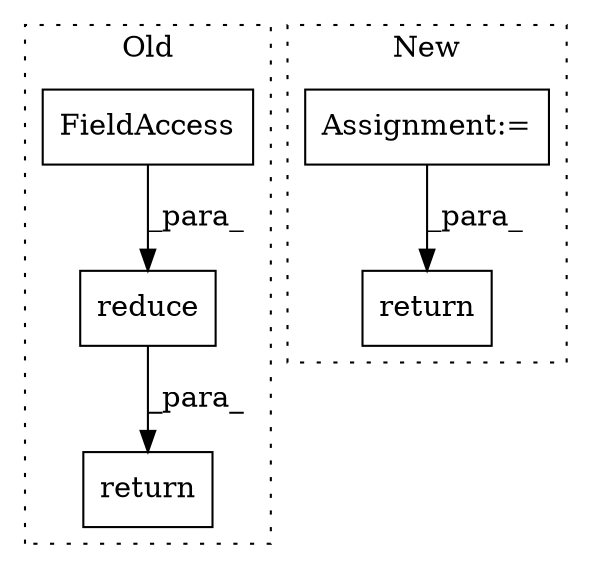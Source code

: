 digraph G {
subgraph cluster0 {
1 [label="reduce" a="32" s="4309,4446" l="7,-5" shape="box"];
3 [label="return" a="41" s="4302" l="7" shape="box"];
5 [label="FieldAccess" a="22" s="4316" l="15" shape="box"];
label = "Old";
style="dotted";
}
subgraph cluster1 {
2 [label="return" a="41" s="4471" l="7" shape="box"];
4 [label="Assignment:=" a="7" s="4346" l="12" shape="box"];
label = "New";
style="dotted";
}
1 -> 3 [label="_para_"];
4 -> 2 [label="_para_"];
5 -> 1 [label="_para_"];
}